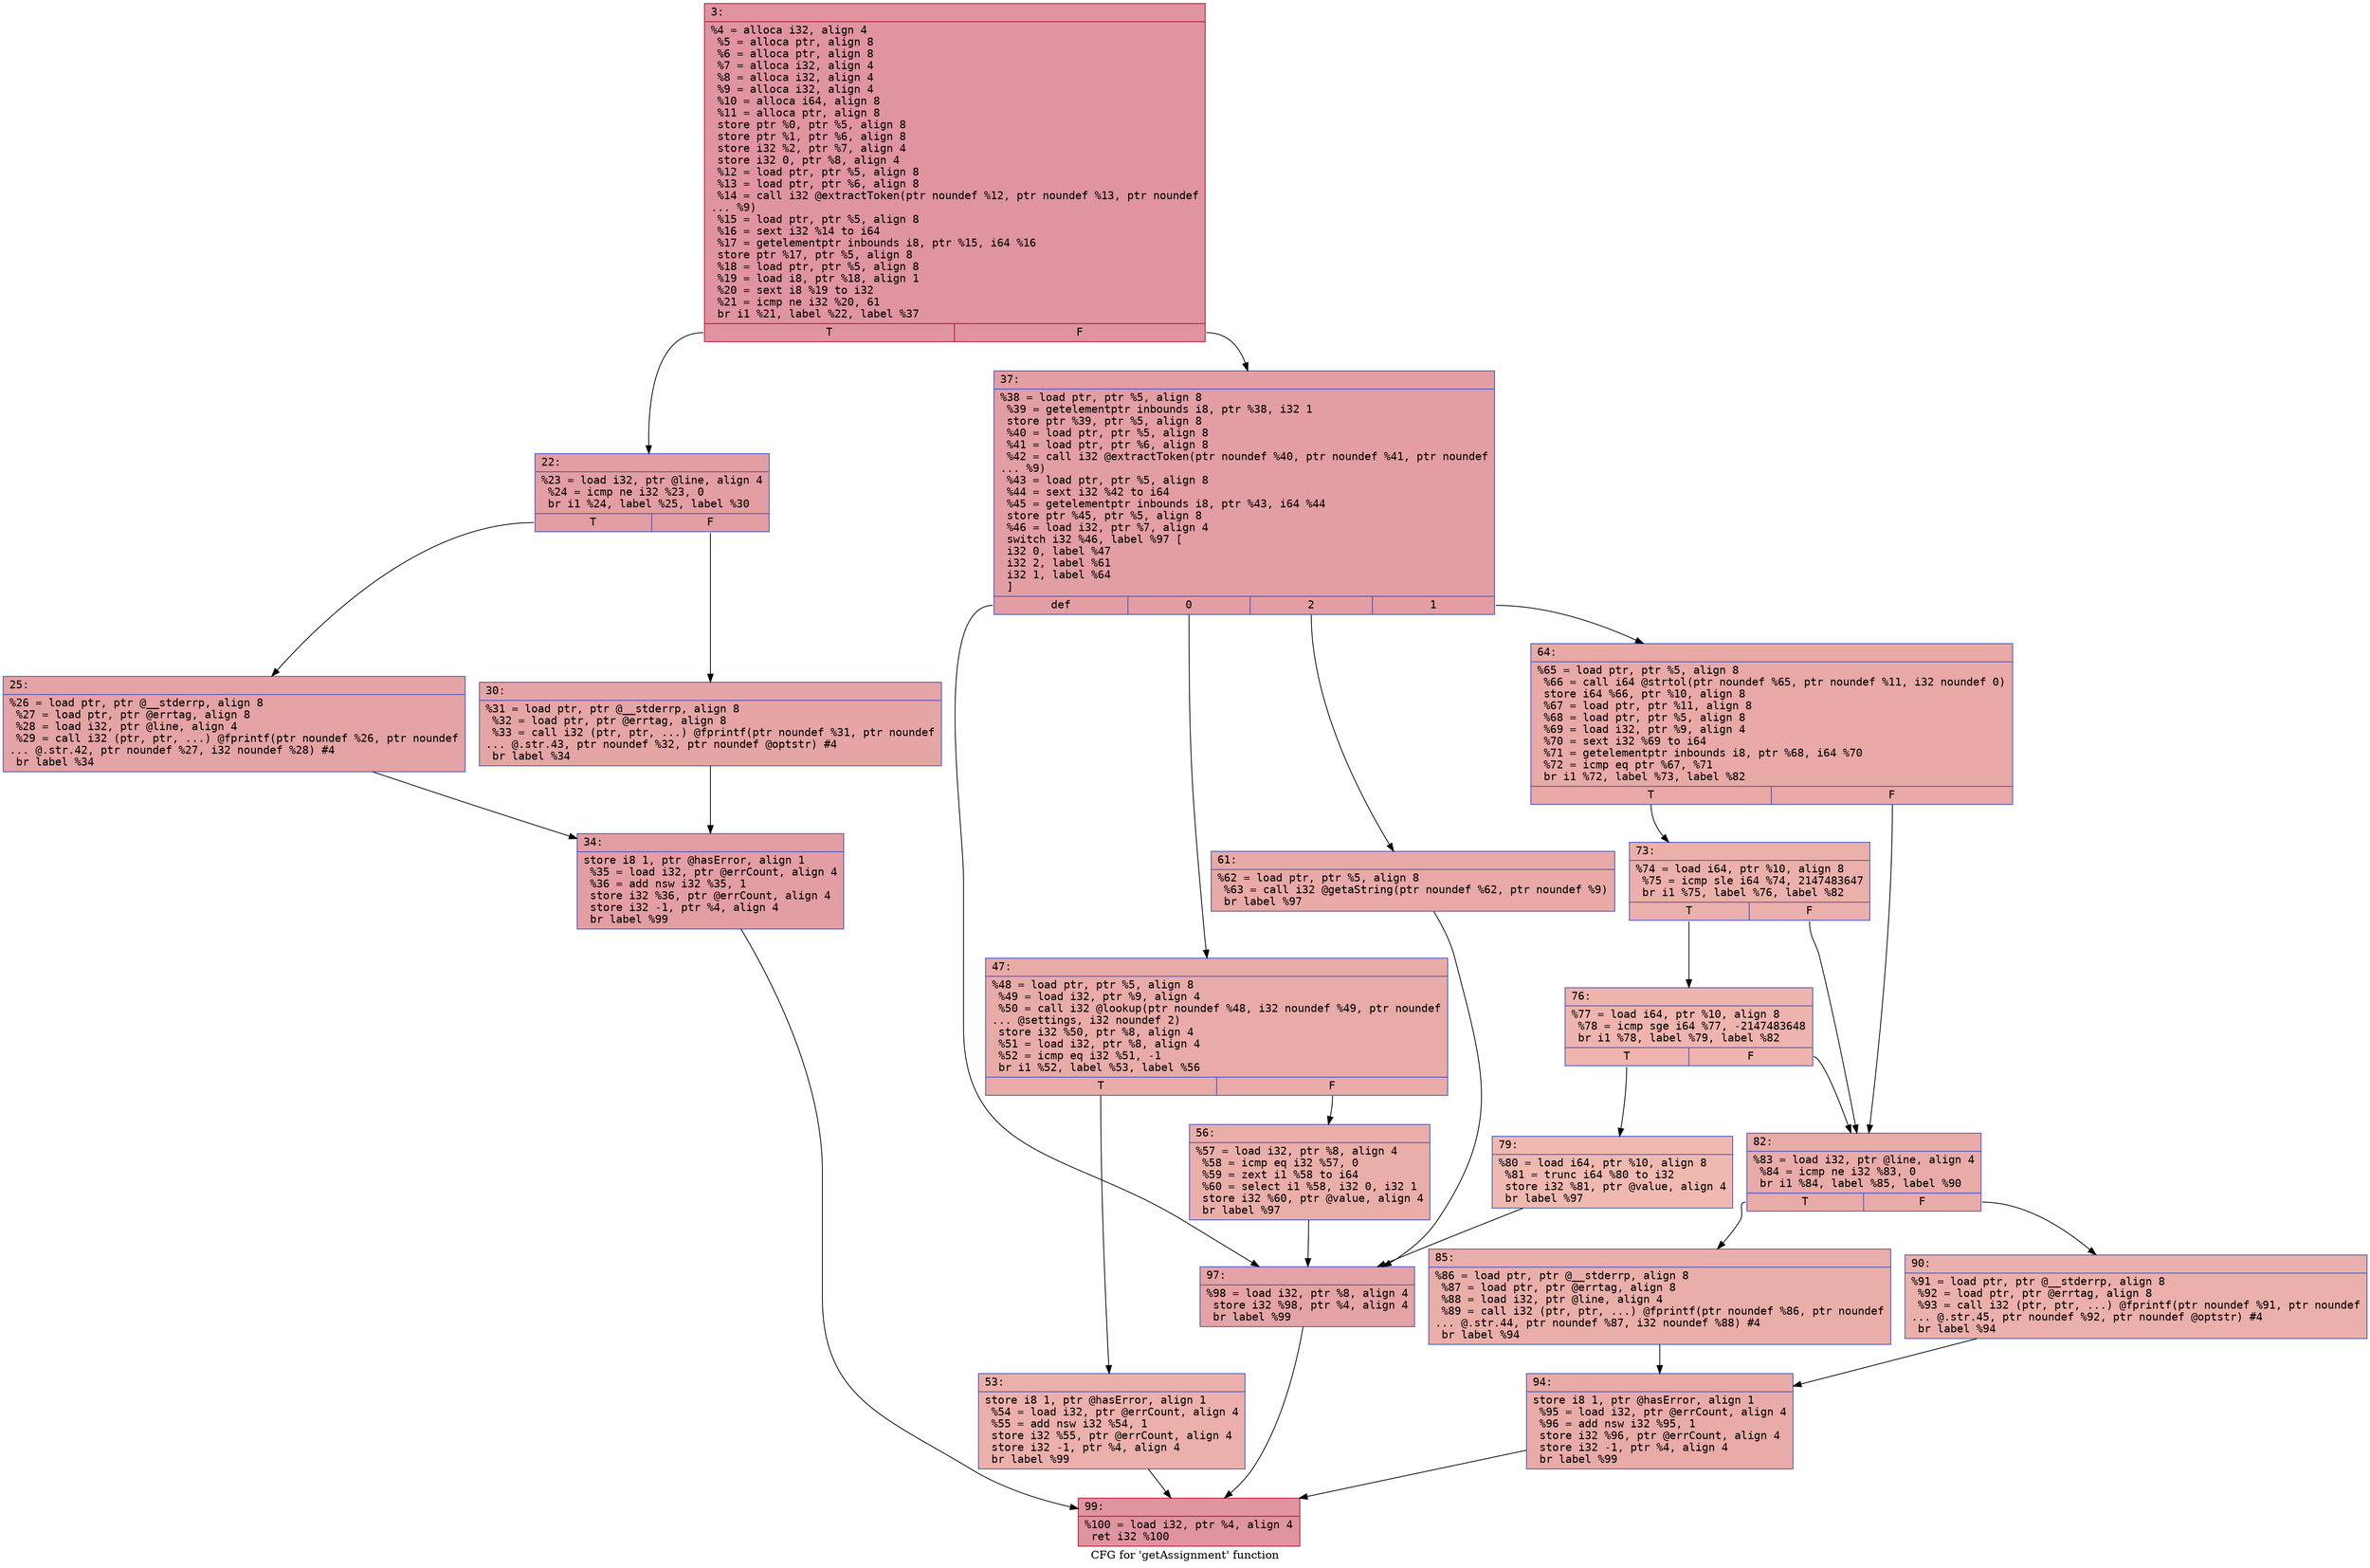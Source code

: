 digraph "CFG for 'getAssignment' function" {
	label="CFG for 'getAssignment' function";

	Node0x6000035abca0 [shape=record,color="#b70d28ff", style=filled, fillcolor="#b70d2870" fontname="Courier",label="{3:\l|  %4 = alloca i32, align 4\l  %5 = alloca ptr, align 8\l  %6 = alloca ptr, align 8\l  %7 = alloca i32, align 4\l  %8 = alloca i32, align 4\l  %9 = alloca i32, align 4\l  %10 = alloca i64, align 8\l  %11 = alloca ptr, align 8\l  store ptr %0, ptr %5, align 8\l  store ptr %1, ptr %6, align 8\l  store i32 %2, ptr %7, align 4\l  store i32 0, ptr %8, align 4\l  %12 = load ptr, ptr %5, align 8\l  %13 = load ptr, ptr %6, align 8\l  %14 = call i32 @extractToken(ptr noundef %12, ptr noundef %13, ptr noundef\l... %9)\l  %15 = load ptr, ptr %5, align 8\l  %16 = sext i32 %14 to i64\l  %17 = getelementptr inbounds i8, ptr %15, i64 %16\l  store ptr %17, ptr %5, align 8\l  %18 = load ptr, ptr %5, align 8\l  %19 = load i8, ptr %18, align 1\l  %20 = sext i8 %19 to i32\l  %21 = icmp ne i32 %20, 61\l  br i1 %21, label %22, label %37\l|{<s0>T|<s1>F}}"];
	Node0x6000035abca0:s0 -> Node0x6000035abcf0[tooltip="3 -> 22\nProbability 50.00%" ];
	Node0x6000035abca0:s1 -> Node0x6000035abe30[tooltip="3 -> 37\nProbability 50.00%" ];
	Node0x6000035abcf0 [shape=record,color="#3d50c3ff", style=filled, fillcolor="#be242e70" fontname="Courier",label="{22:\l|  %23 = load i32, ptr @line, align 4\l  %24 = icmp ne i32 %23, 0\l  br i1 %24, label %25, label %30\l|{<s0>T|<s1>F}}"];
	Node0x6000035abcf0:s0 -> Node0x6000035abd40[tooltip="22 -> 25\nProbability 62.50%" ];
	Node0x6000035abcf0:s1 -> Node0x6000035abd90[tooltip="22 -> 30\nProbability 37.50%" ];
	Node0x6000035abd40 [shape=record,color="#3d50c3ff", style=filled, fillcolor="#c32e3170" fontname="Courier",label="{25:\l|  %26 = load ptr, ptr @__stderrp, align 8\l  %27 = load ptr, ptr @errtag, align 8\l  %28 = load i32, ptr @line, align 4\l  %29 = call i32 (ptr, ptr, ...) @fprintf(ptr noundef %26, ptr noundef\l... @.str.42, ptr noundef %27, i32 noundef %28) #4\l  br label %34\l}"];
	Node0x6000035abd40 -> Node0x6000035abde0[tooltip="25 -> 34\nProbability 100.00%" ];
	Node0x6000035abd90 [shape=record,color="#3d50c3ff", style=filled, fillcolor="#c5333470" fontname="Courier",label="{30:\l|  %31 = load ptr, ptr @__stderrp, align 8\l  %32 = load ptr, ptr @errtag, align 8\l  %33 = call i32 (ptr, ptr, ...) @fprintf(ptr noundef %31, ptr noundef\l... @.str.43, ptr noundef %32, ptr noundef @optstr) #4\l  br label %34\l}"];
	Node0x6000035abd90 -> Node0x6000035abde0[tooltip="30 -> 34\nProbability 100.00%" ];
	Node0x6000035abde0 [shape=record,color="#3d50c3ff", style=filled, fillcolor="#be242e70" fontname="Courier",label="{34:\l|  store i8 1, ptr @hasError, align 1\l  %35 = load i32, ptr @errCount, align 4\l  %36 = add nsw i32 %35, 1\l  store i32 %36, ptr @errCount, align 4\l  store i32 -1, ptr %4, align 4\l  br label %99\l}"];
	Node0x6000035abde0 -> Node0x6000035ac2d0[tooltip="34 -> 99\nProbability 100.00%" ];
	Node0x6000035abe30 [shape=record,color="#3d50c3ff", style=filled, fillcolor="#be242e70" fontname="Courier",label="{37:\l|  %38 = load ptr, ptr %5, align 8\l  %39 = getelementptr inbounds i8, ptr %38, i32 1\l  store ptr %39, ptr %5, align 8\l  %40 = load ptr, ptr %5, align 8\l  %41 = load ptr, ptr %6, align 8\l  %42 = call i32 @extractToken(ptr noundef %40, ptr noundef %41, ptr noundef\l... %9)\l  %43 = load ptr, ptr %5, align 8\l  %44 = sext i32 %42 to i64\l  %45 = getelementptr inbounds i8, ptr %43, i64 %44\l  store ptr %45, ptr %5, align 8\l  %46 = load i32, ptr %7, align 4\l  switch i32 %46, label %97 [\l    i32 0, label %47\l    i32 2, label %61\l    i32 1, label %64\l  ]\l|{<s0>def|<s1>0|<s2>2|<s3>1}}"];
	Node0x6000035abe30:s0 -> Node0x6000035ac280[tooltip="37 -> 97\nProbability 25.00%" ];
	Node0x6000035abe30:s1 -> Node0x6000035abe80[tooltip="37 -> 47\nProbability 25.00%" ];
	Node0x6000035abe30:s2 -> Node0x6000035abf70[tooltip="37 -> 61\nProbability 25.00%" ];
	Node0x6000035abe30:s3 -> Node0x6000035ac000[tooltip="37 -> 64\nProbability 25.00%" ];
	Node0x6000035abe80 [shape=record,color="#3d50c3ff", style=filled, fillcolor="#cc403a70" fontname="Courier",label="{47:\l|  %48 = load ptr, ptr %5, align 8\l  %49 = load i32, ptr %9, align 4\l  %50 = call i32 @lookup(ptr noundef %48, i32 noundef %49, ptr noundef\l... @settings, i32 noundef 2)\l  store i32 %50, ptr %8, align 4\l  %51 = load i32, ptr %8, align 4\l  %52 = icmp eq i32 %51, -1\l  br i1 %52, label %53, label %56\l|{<s0>T|<s1>F}}"];
	Node0x6000035abe80:s0 -> Node0x6000035abed0[tooltip="47 -> 53\nProbability 37.50%" ];
	Node0x6000035abe80:s1 -> Node0x6000035abf20[tooltip="47 -> 56\nProbability 62.50%" ];
	Node0x6000035abed0 [shape=record,color="#3d50c3ff", style=filled, fillcolor="#d24b4070" fontname="Courier",label="{53:\l|  store i8 1, ptr @hasError, align 1\l  %54 = load i32, ptr @errCount, align 4\l  %55 = add nsw i32 %54, 1\l  store i32 %55, ptr @errCount, align 4\l  store i32 -1, ptr %4, align 4\l  br label %99\l}"];
	Node0x6000035abed0 -> Node0x6000035ac2d0[tooltip="53 -> 99\nProbability 100.00%" ];
	Node0x6000035abf20 [shape=record,color="#3d50c3ff", style=filled, fillcolor="#d0473d70" fontname="Courier",label="{56:\l|  %57 = load i32, ptr %8, align 4\l  %58 = icmp eq i32 %57, 0\l  %59 = zext i1 %58 to i64\l  %60 = select i1 %58, i32 0, i32 1\l  store i32 %60, ptr @value, align 4\l  br label %97\l}"];
	Node0x6000035abf20 -> Node0x6000035ac280[tooltip="56 -> 97\nProbability 100.00%" ];
	Node0x6000035abf70 [shape=record,color="#3d50c3ff", style=filled, fillcolor="#ca3b3770" fontname="Courier",label="{61:\l|  %62 = load ptr, ptr %5, align 8\l  %63 = call i32 @getaString(ptr noundef %62, ptr noundef %9)\l  br label %97\l}"];
	Node0x6000035abf70 -> Node0x6000035ac280[tooltip="61 -> 97\nProbability 100.00%" ];
	Node0x6000035ac000 [shape=record,color="#3d50c3ff", style=filled, fillcolor="#ca3b3770" fontname="Courier",label="{64:\l|  %65 = load ptr, ptr %5, align 8\l  %66 = call i64 @strtol(ptr noundef %65, ptr noundef %11, i32 noundef 0)\l  store i64 %66, ptr %10, align 8\l  %67 = load ptr, ptr %11, align 8\l  %68 = load ptr, ptr %5, align 8\l  %69 = load i32, ptr %9, align 4\l  %70 = sext i32 %69 to i64\l  %71 = getelementptr inbounds i8, ptr %68, i64 %70\l  %72 = icmp eq ptr %67, %71\l  br i1 %72, label %73, label %82\l|{<s0>T|<s1>F}}"];
	Node0x6000035ac000:s0 -> Node0x6000035ac050[tooltip="64 -> 73\nProbability 37.50%" ];
	Node0x6000035ac000:s1 -> Node0x6000035ac140[tooltip="64 -> 82\nProbability 62.50%" ];
	Node0x6000035ac050 [shape=record,color="#3d50c3ff", style=filled, fillcolor="#d24b4070" fontname="Courier",label="{73:\l|  %74 = load i64, ptr %10, align 8\l  %75 = icmp sle i64 %74, 2147483647\l  br i1 %75, label %76, label %82\l|{<s0>T|<s1>F}}"];
	Node0x6000035ac050:s0 -> Node0x6000035ac0a0[tooltip="73 -> 76\nProbability 50.00%" ];
	Node0x6000035ac050:s1 -> Node0x6000035ac140[tooltip="73 -> 82\nProbability 50.00%" ];
	Node0x6000035ac0a0 [shape=record,color="#3d50c3ff", style=filled, fillcolor="#d8564670" fontname="Courier",label="{76:\l|  %77 = load i64, ptr %10, align 8\l  %78 = icmp sge i64 %77, -2147483648\l  br i1 %78, label %79, label %82\l|{<s0>T|<s1>F}}"];
	Node0x6000035ac0a0:s0 -> Node0x6000035ac0f0[tooltip="76 -> 79\nProbability 50.00%" ];
	Node0x6000035ac0a0:s1 -> Node0x6000035ac140[tooltip="76 -> 82\nProbability 50.00%" ];
	Node0x6000035ac0f0 [shape=record,color="#3d50c3ff", style=filled, fillcolor="#de614d70" fontname="Courier",label="{79:\l|  %80 = load i64, ptr %10, align 8\l  %81 = trunc i64 %80 to i32\l  store i32 %81, ptr @value, align 4\l  br label %97\l}"];
	Node0x6000035ac0f0 -> Node0x6000035ac280[tooltip="79 -> 97\nProbability 100.00%" ];
	Node0x6000035ac140 [shape=record,color="#3d50c3ff", style=filled, fillcolor="#cc403a70" fontname="Courier",label="{82:\l|  %83 = load i32, ptr @line, align 4\l  %84 = icmp ne i32 %83, 0\l  br i1 %84, label %85, label %90\l|{<s0>T|<s1>F}}"];
	Node0x6000035ac140:s0 -> Node0x6000035ac190[tooltip="82 -> 85\nProbability 62.50%" ];
	Node0x6000035ac140:s1 -> Node0x6000035ac1e0[tooltip="82 -> 90\nProbability 37.50%" ];
	Node0x6000035ac190 [shape=record,color="#3d50c3ff", style=filled, fillcolor="#d0473d70" fontname="Courier",label="{85:\l|  %86 = load ptr, ptr @__stderrp, align 8\l  %87 = load ptr, ptr @errtag, align 8\l  %88 = load i32, ptr @line, align 4\l  %89 = call i32 (ptr, ptr, ...) @fprintf(ptr noundef %86, ptr noundef\l... @.str.44, ptr noundef %87, i32 noundef %88) #4\l  br label %94\l}"];
	Node0x6000035ac190 -> Node0x6000035ac230[tooltip="85 -> 94\nProbability 100.00%" ];
	Node0x6000035ac1e0 [shape=record,color="#3d50c3ff", style=filled, fillcolor="#d24b4070" fontname="Courier",label="{90:\l|  %91 = load ptr, ptr @__stderrp, align 8\l  %92 = load ptr, ptr @errtag, align 8\l  %93 = call i32 (ptr, ptr, ...) @fprintf(ptr noundef %91, ptr noundef\l... @.str.45, ptr noundef %92, ptr noundef @optstr) #4\l  br label %94\l}"];
	Node0x6000035ac1e0 -> Node0x6000035ac230[tooltip="90 -> 94\nProbability 100.00%" ];
	Node0x6000035ac230 [shape=record,color="#3d50c3ff", style=filled, fillcolor="#cc403a70" fontname="Courier",label="{94:\l|  store i8 1, ptr @hasError, align 1\l  %95 = load i32, ptr @errCount, align 4\l  %96 = add nsw i32 %95, 1\l  store i32 %96, ptr @errCount, align 4\l  store i32 -1, ptr %4, align 4\l  br label %99\l}"];
	Node0x6000035ac230 -> Node0x6000035ac2d0[tooltip="94 -> 99\nProbability 100.00%" ];
	Node0x6000035ac280 [shape=record,color="#3d50c3ff", style=filled, fillcolor="#c32e3170" fontname="Courier",label="{97:\l|  %98 = load i32, ptr %8, align 4\l  store i32 %98, ptr %4, align 4\l  br label %99\l}"];
	Node0x6000035ac280 -> Node0x6000035ac2d0[tooltip="97 -> 99\nProbability 100.00%" ];
	Node0x6000035ac2d0 [shape=record,color="#b70d28ff", style=filled, fillcolor="#b70d2870" fontname="Courier",label="{99:\l|  %100 = load i32, ptr %4, align 4\l  ret i32 %100\l}"];
}
